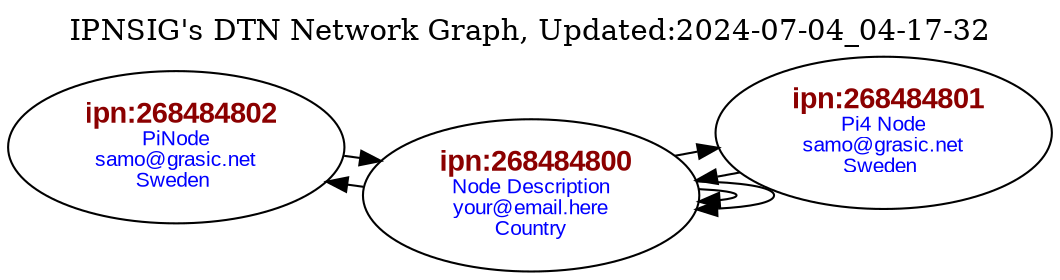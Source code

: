 digraph G { layout=neato; overlap=false;
"ipn:268484802" [label=< <FONT POINT-SIZE="14" FACE="Arial" COLOR="darkred"><B>ipn:268484802</B></FONT><BR/><FONT POINT-SIZE="10" FACE="Arial" COLOR="blue">PiNode<br/>samo&#64;grasic&#46;net<br/>Sweden </FONT>>];
"ipn:268484801" [label=< <FONT POINT-SIZE="14" FACE="Arial" COLOR="darkred"><B>ipn:268484801</B></FONT><BR/><FONT POINT-SIZE="10" FACE="Arial" COLOR="blue">Pi4 Node<br/>samo&#64;grasic&#46;net<br/>Sweden </FONT>>];
"ipn:268484800" [label=< <FONT POINT-SIZE="14" FACE="Arial" COLOR="darkred"><B>ipn:268484800</B></FONT><BR/><FONT POINT-SIZE="10" FACE="Arial" COLOR="blue">Node Description<br/>your&#64;email&#46;here<br/>Country</FONT>>];
"ipn:268484800" -> "ipn:268484800"
"ipn:268484800" -> "ipn:268484800"
"ipn:268484800" -> "ipn:268484801"
"ipn:268484800" -> "ipn:268484802"
"ipn:268484801" -> "ipn:268484800"
"ipn:268484802" -> "ipn:268484800"
labelloc="t"; label="IPNSIG's DTN Network Graph, Updated:2024-07-04_04-17-32"}
